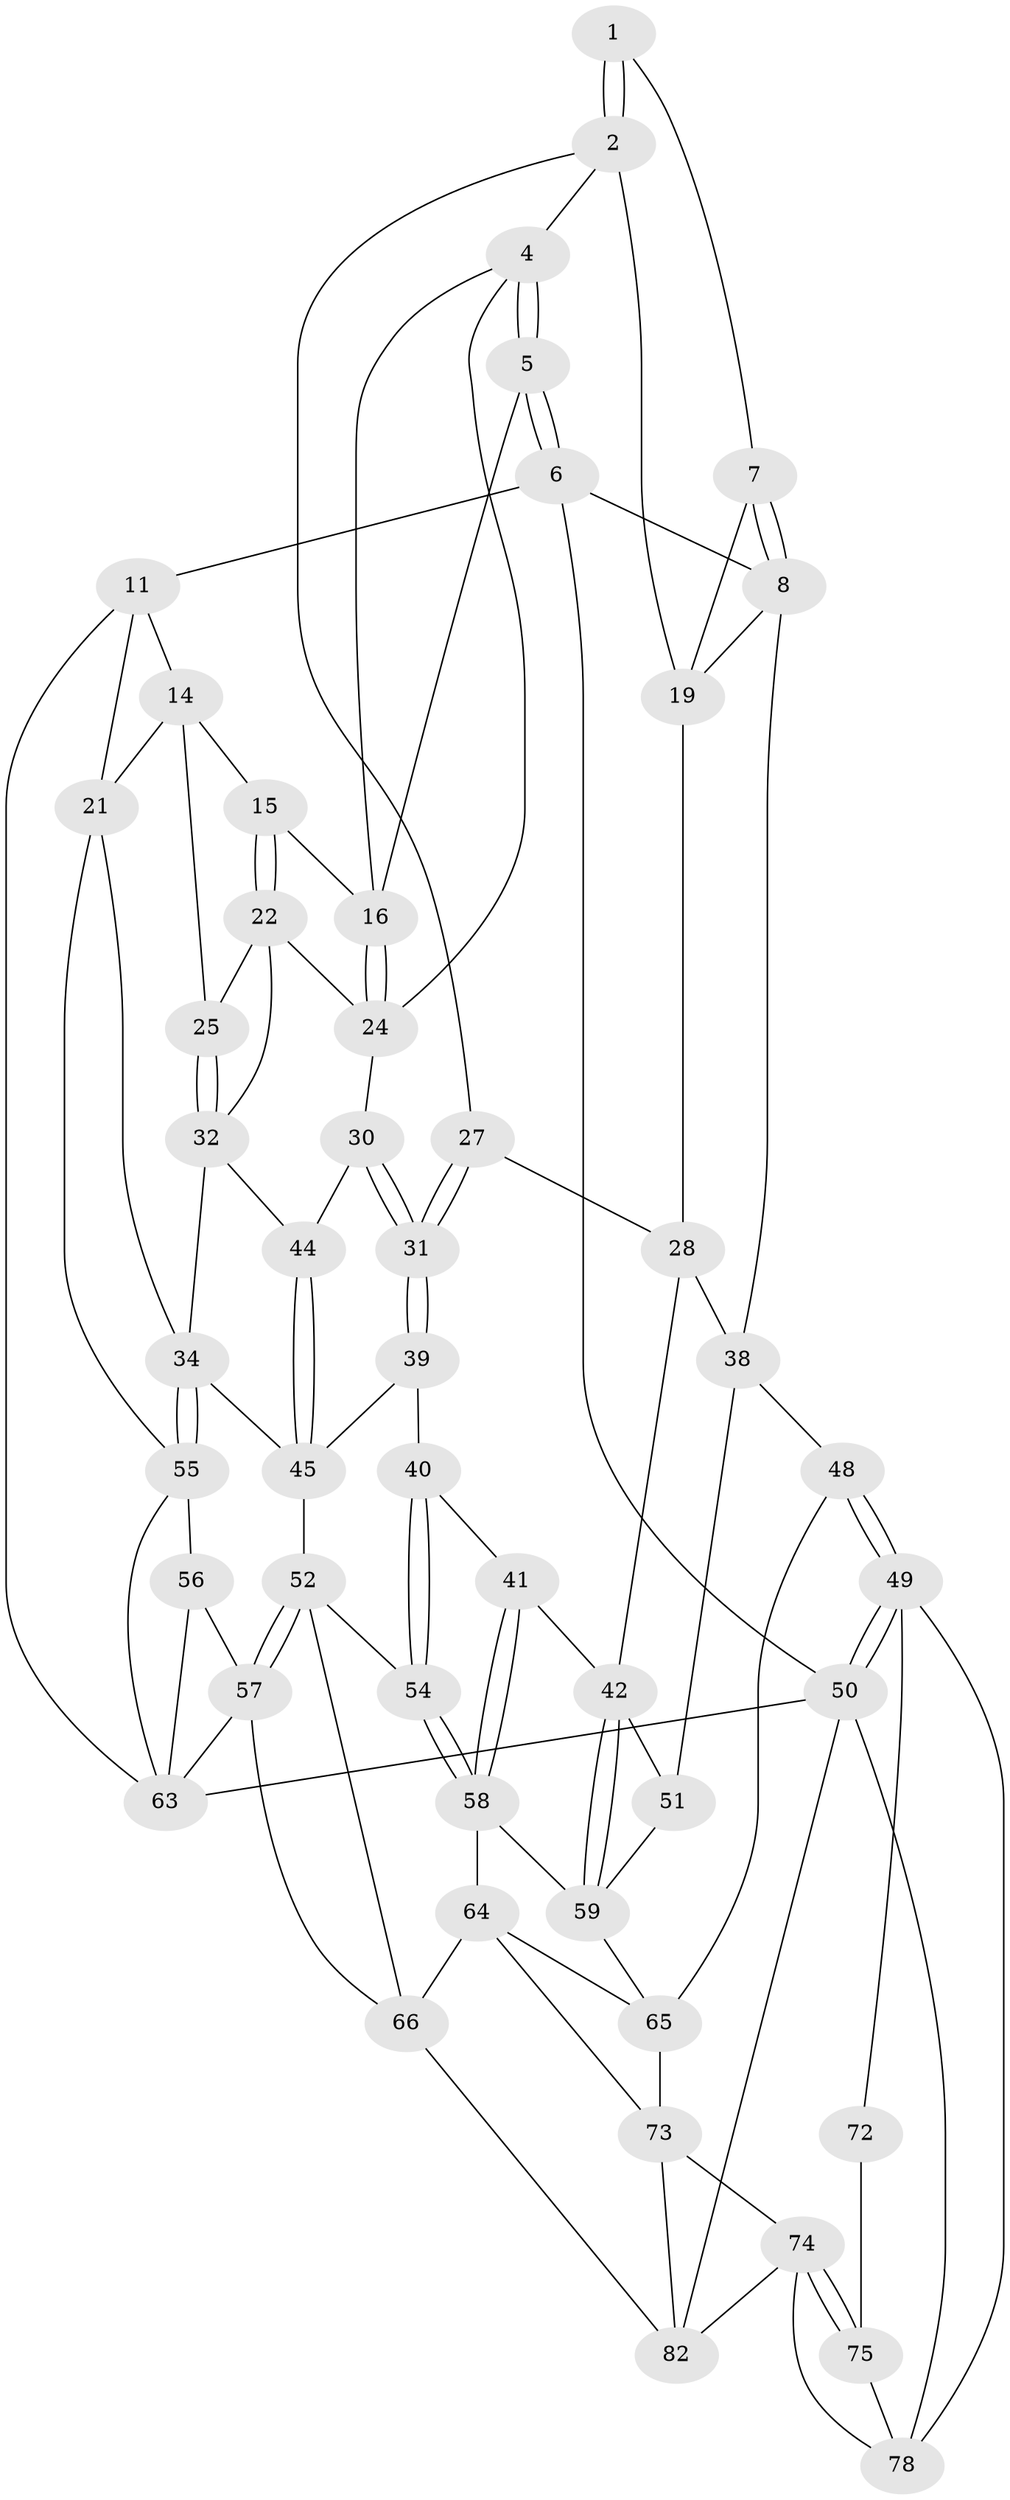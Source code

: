 // original degree distribution, {3: 0.047619047619047616, 5: 0.47619047619047616, 4: 0.2261904761904762, 6: 0.25}
// Generated by graph-tools (version 1.1) at 2025/11/02/27/25 16:11:57]
// undirected, 50 vertices, 111 edges
graph export_dot {
graph [start="1"]
  node [color=gray90,style=filled];
  1 [pos="+0.2332119673192217+0"];
  2 [pos="+0.26071385040189965+0.07196220337290735",super="+3"];
  4 [pos="+0.4362340924341093+0",super="+18"];
  5 [pos="+0.4628399351198636+0",super="+13"];
  6 [pos="+0.22295871056806196+0",super="+10"];
  7 [pos="+0.17219753365954624+0.06433343912634043"];
  8 [pos="+0+0.013987875873319294",super="+9"];
  11 [pos="+0.7692277935824027+0",super="+12"];
  14 [pos="+0.7867088394463716+0",super="+20"];
  15 [pos="+0.7808381352589676+0.0007543986736678492"];
  16 [pos="+0.7362758597945627+0.04597775551622776",super="+17"];
  19 [pos="+0.20550965848789485+0.08223197532235307",super="+26"];
  21 [pos="+1+0.15077421429781238",super="+33"];
  22 [pos="+0.7731646827910951+0.13933263975324783",super="+23"];
  24 [pos="+0.6672897220843712+0.21361678684917831",super="+29"];
  25 [pos="+0.8751487953169486+0.16281167023639978"];
  27 [pos="+0.356285068753747+0.15571824184993144"];
  28 [pos="+0.18078840802410615+0.2169468091917078",super="+37"];
  30 [pos="+0.520473959023899+0.2846066461468402"];
  31 [pos="+0.45791016539320084+0.30705698824404815"];
  32 [pos="+0.8003639169866772+0.2816247288740929",super="+36"];
  34 [pos="+0.958359402753193+0.40987461297748856",super="+35"];
  38 [pos="+0+0.11159748988520883",super="+47"];
  39 [pos="+0.43532669196476675+0.345805292942325"];
  40 [pos="+0.41549169103894984+0.371627284586061"];
  41 [pos="+0.2979403994543236+0.4370175717261483"];
  42 [pos="+0.29353714853063+0.4385437816833235",super="+43"];
  44 [pos="+0.6133820997531663+0.3603191372931008"];
  45 [pos="+0.7300106193076241+0.47680012664537424",super="+46"];
  48 [pos="+0+0.6329915042466363",super="+69"];
  49 [pos="+0+1",super="+71"];
  50 [pos="+0+1",super="+84"];
  51 [pos="+0.07359016067746973+0.500704670955129"];
  52 [pos="+0.6569805697304996+0.6894022425029528",super="+53"];
  54 [pos="+0.565810362794557+0.6188764285111982"];
  55 [pos="+0.8141367466284972+0.7201483262243934",super="+62"];
  56 [pos="+0.7871088728431104+0.7254297196403103"];
  57 [pos="+0.7305805845469537+0.7289119429698722",super="+76"];
  58 [pos="+0.4326118315095643+0.5932689623761982",super="+61"];
  59 [pos="+0.29389994075638304+0.49147703295777284",super="+60"];
  63 [pos="+1+1",super="+70"];
  64 [pos="+0.37349957934071837+0.7753572908048086",super="+67"];
  65 [pos="+0.2266279334066935+0.7710095368689425",super="+68"];
  66 [pos="+0.5189383316498507+0.7911137685343735",super="+77"];
  72 [pos="+0.029164074101047432+0.8761758953209023"];
  73 [pos="+0.20443079836331043+0.8216558937567737",super="+79"];
  74 [pos="+0.18773915129956967+0.8418393312558557",super="+80"];
  75 [pos="+0.11838918076411953+0.8812761610464572"];
  78 [pos="+0.0718373748327613+0.9277218987155134",super="+81"];
  82 [pos="+0.3288012251741838+1",super="+83"];
  1 -- 2;
  1 -- 2;
  1 -- 7;
  2 -- 19;
  2 -- 27;
  2 -- 4;
  4 -- 5;
  4 -- 5;
  4 -- 24;
  4 -- 16;
  5 -- 6;
  5 -- 6;
  5 -- 16;
  6 -- 50;
  6 -- 11;
  6 -- 8;
  7 -- 8;
  7 -- 8;
  7 -- 19;
  8 -- 19;
  8 -- 38;
  11 -- 14;
  11 -- 21;
  11 -- 63;
  14 -- 15;
  14 -- 25;
  14 -- 21;
  15 -- 16;
  15 -- 22;
  15 -- 22;
  16 -- 24;
  16 -- 24;
  19 -- 28;
  21 -- 34;
  21 -- 55;
  22 -- 25;
  22 -- 24;
  22 -- 32;
  24 -- 30;
  25 -- 32;
  25 -- 32;
  27 -- 28;
  27 -- 31;
  27 -- 31;
  28 -- 42;
  28 -- 38;
  30 -- 31;
  30 -- 31;
  30 -- 44;
  31 -- 39;
  31 -- 39;
  32 -- 44;
  32 -- 34;
  34 -- 55;
  34 -- 55;
  34 -- 45;
  38 -- 48;
  38 -- 51;
  39 -- 40;
  39 -- 45;
  40 -- 41;
  40 -- 54;
  40 -- 54;
  41 -- 42;
  41 -- 58;
  41 -- 58;
  42 -- 59;
  42 -- 59;
  42 -- 51;
  44 -- 45;
  44 -- 45;
  45 -- 52;
  48 -- 49;
  48 -- 49;
  48 -- 65;
  49 -- 50;
  49 -- 50;
  49 -- 72;
  49 -- 78;
  50 -- 63;
  50 -- 82;
  50 -- 78;
  51 -- 59;
  52 -- 57;
  52 -- 57;
  52 -- 66;
  52 -- 54;
  54 -- 58;
  54 -- 58;
  55 -- 56;
  55 -- 63;
  56 -- 57;
  56 -- 63;
  57 -- 63;
  57 -- 66;
  58 -- 64;
  58 -- 59;
  59 -- 65;
  64 -- 65;
  64 -- 73;
  64 -- 66;
  65 -- 73;
  66 -- 82;
  72 -- 75;
  73 -- 74;
  73 -- 82;
  74 -- 75;
  74 -- 75;
  74 -- 82;
  74 -- 78;
  75 -- 78;
}
